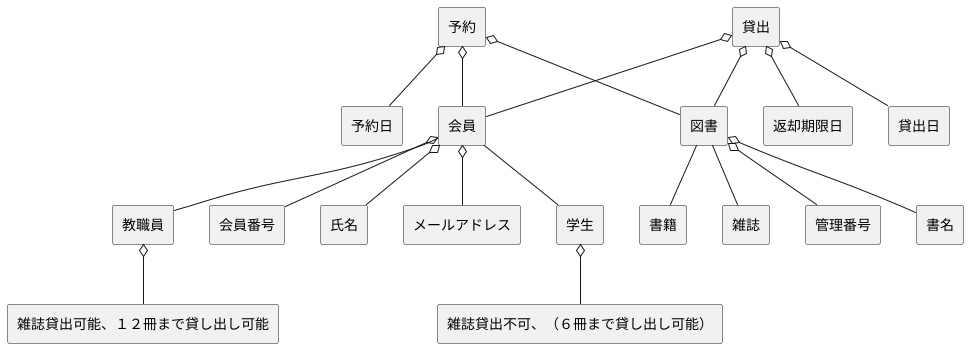 @startuml 図書館システムドメインモデル図
skinparam componentStyle rectangle

' 会員
' 会員番号、氏名、メールアドレス
[会員] o-- [会員番号]
[会員] o-- [氏名]
[会員] o-- [メールアドレス]

' 学生
' 貸出上限: 6冊
[学生] -up- [会員]
[学生] o-- [雑誌貸出不可、（６冊まで貸し出し可能）]

' 教職員
' 貸出上限: 12冊
[教職員] -up- [会員]
[教職員] o-- [雑誌貸出可能、１２冊まで貸し出し可能]


' 図書
' 管理番号、書名
[図書] o-- [管理番号]
[図書] o-- [書名]

' 書籍
[書籍] -up- [図書]

' 雑誌
[雑誌] -up- [図書]

' 貸出
' 貸出日、返却期限
[貸出] o-- [貸出日]
[貸出] o-- [返却期限日]
[貸出] o-- [会員]
[貸出] o-- [図書]

' 予約
' 予約日
[予約] o-- [予約日]
[予約] o-- [会員]
[予約] o-- [図書]

@enduml